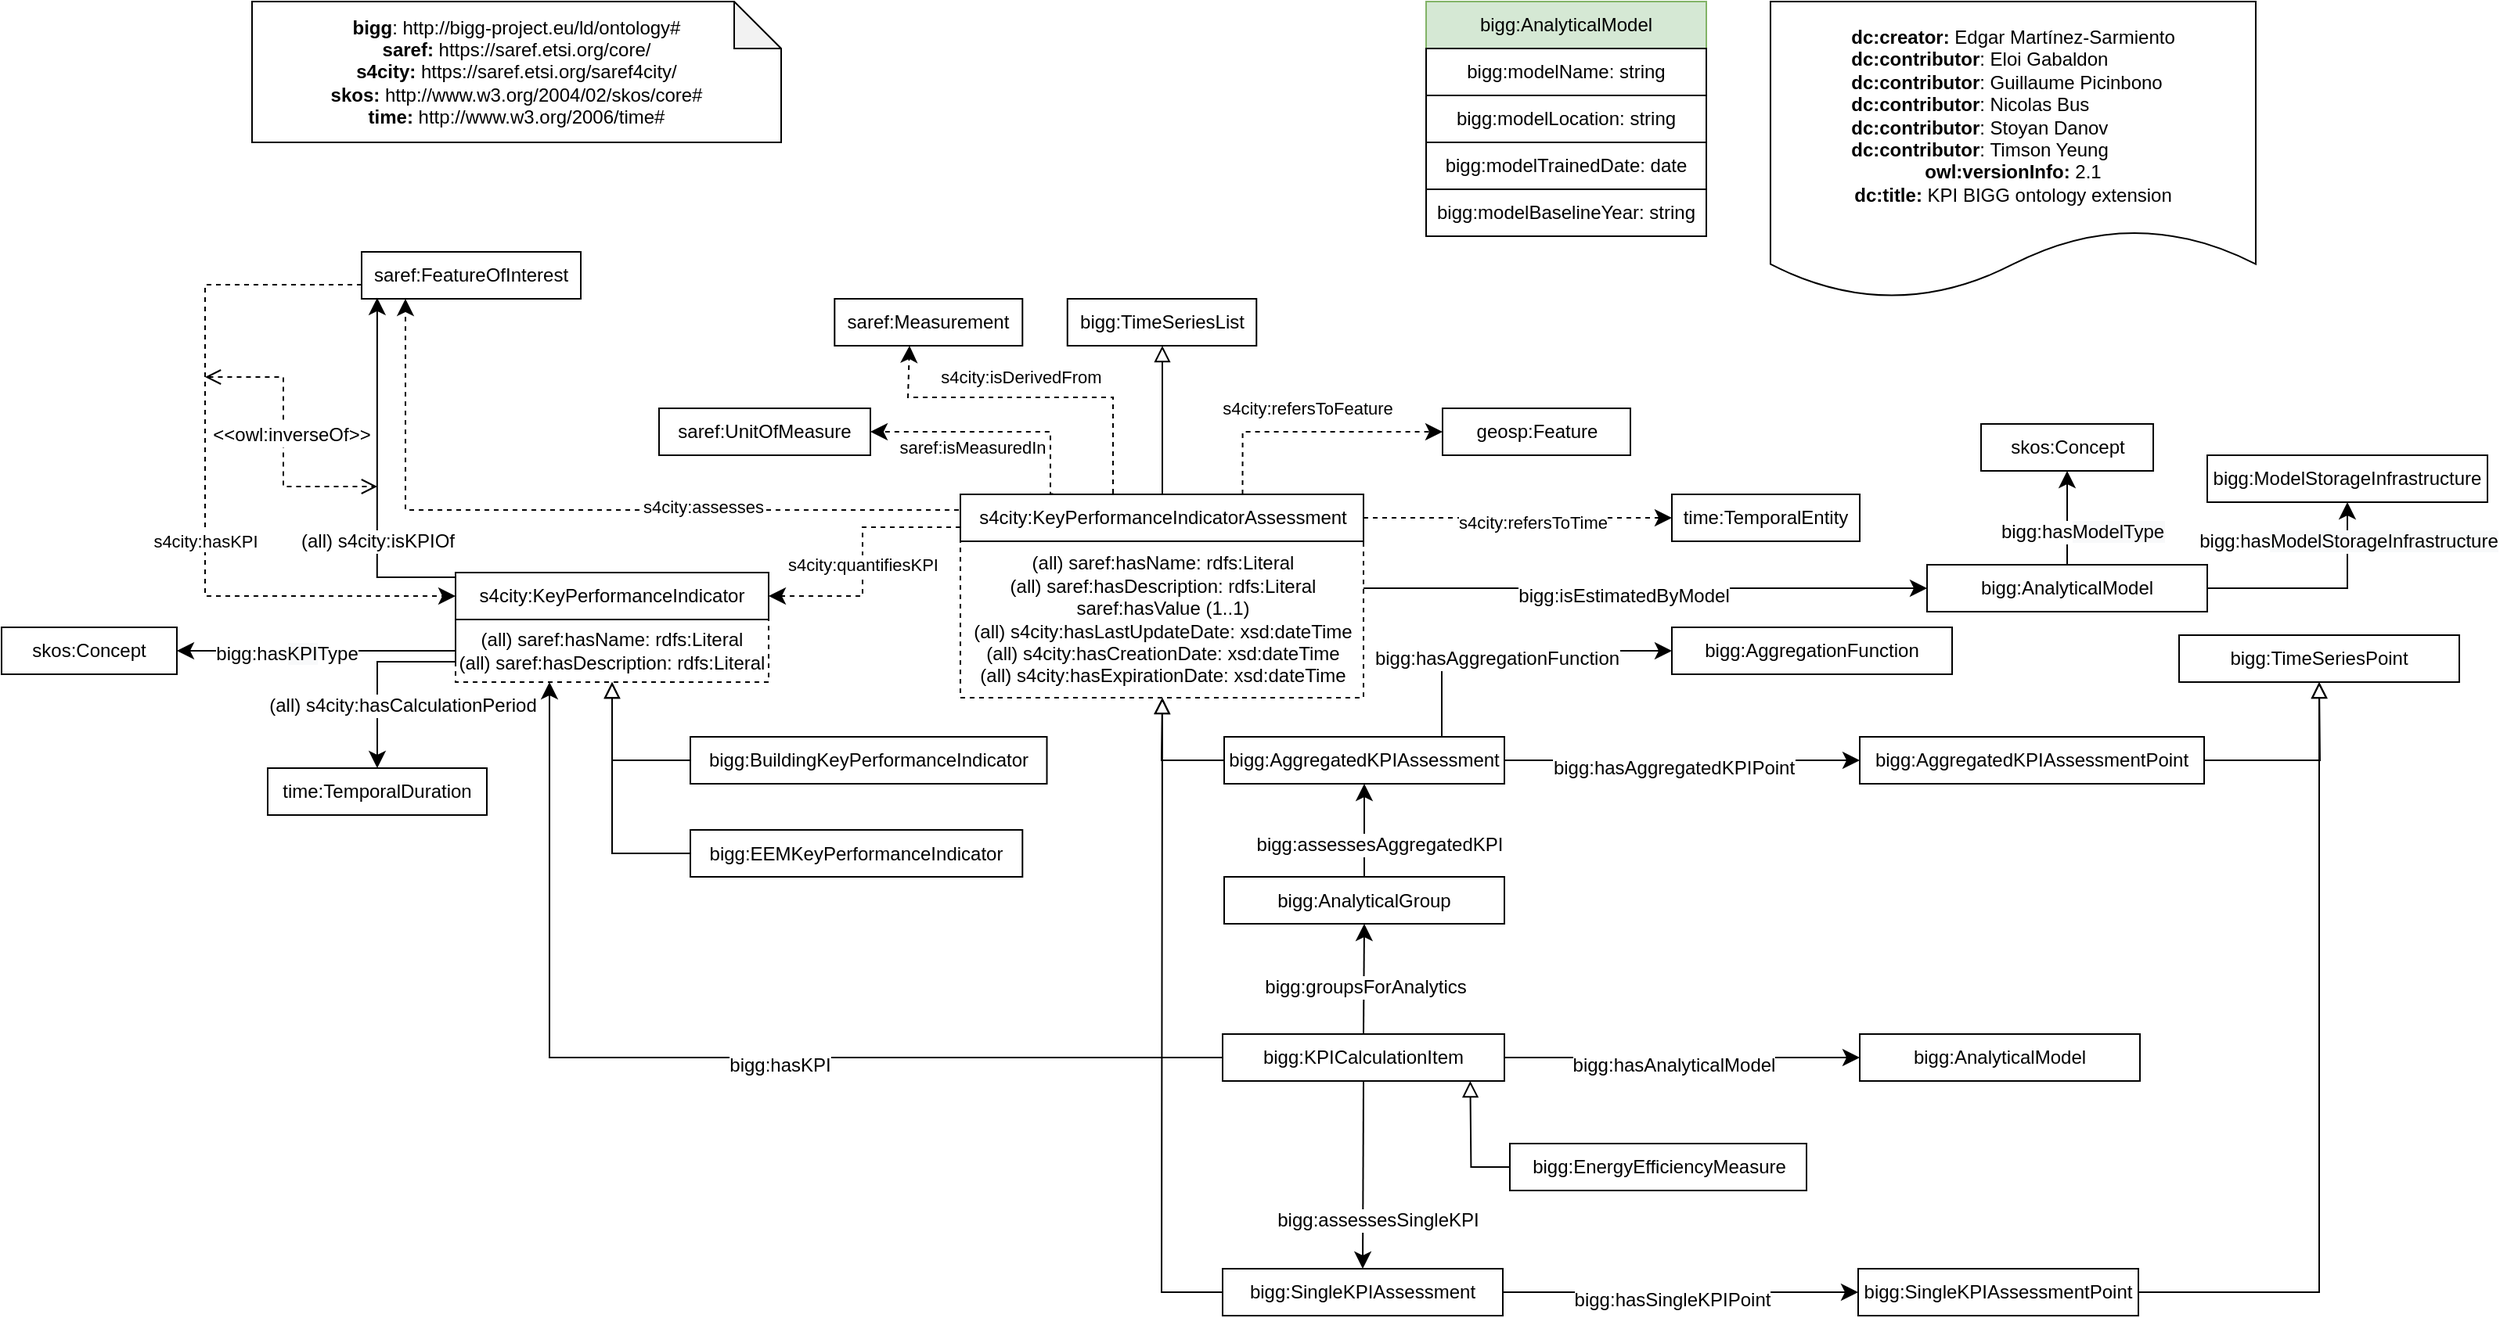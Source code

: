 <mxfile version="22.0.4" type="device">
  <diagram id="xN5c13emSfbrc5WPA_zT" name="Page-1">
    <mxGraphModel dx="1531" dy="418" grid="1" gridSize="10" guides="1" tooltips="1" connect="1" arrows="1" fold="1" page="1" pageScale="1" pageWidth="827" pageHeight="1169" math="0" shadow="0">
      <root>
        <mxCell id="0" />
        <mxCell id="1" parent="0" />
        <mxCell id="144" value="bigg:AnalyticalModel" style="rounded=0;whiteSpace=wrap;html=1;snapToPoint=1;points=[[0.1,0],[0.2,0],[0.3,0],[0.4,0],[0.5,0],[0.6,0],[0.7,0],[0.8,0],[0.9,0],[0,0.1],[0,0.3],[0,0.5],[0,0.7],[0,0.9],[0.1,1],[0.2,1],[0.3,1],[0.4,1],[0.5,1],[0.6,1],[0.7,1],[0.8,1],[0.9,1],[1,0.1],[1,0.3],[1,0.5],[1,0.7],[1,0.9]];fillColor=#d5e8d4;strokeColor=#82b366;" parent="1" vertex="1">
          <mxGeometry x="90" y="160" width="179" height="30" as="geometry" />
        </mxCell>
        <mxCell id="227" value="bigg:modelName: string" style="rounded=0;whiteSpace=wrap;html=1;snapToPoint=1;points=[[0.1,0],[0.2,0],[0.3,0],[0.4,0],[0.5,0],[0.6,0],[0.7,0],[0.8,0],[0.9,0],[0,0.1],[0,0.3],[0,0.5],[0,0.7],[0,0.9],[0.1,1],[0.2,1],[0.3,1],[0.4,1],[0.5,1],[0.6,1],[0.7,1],[0.8,1],[0.9,1],[1,0.1],[1,0.3],[1,0.5],[1,0.7],[1,0.9]];" parent="1" vertex="1">
          <mxGeometry x="90" y="190.0" width="179" height="30" as="geometry" />
        </mxCell>
        <mxCell id="229" value="bigg:modelLocation: string" style="rounded=0;whiteSpace=wrap;html=1;snapToPoint=1;points=[[0.1,0],[0.2,0],[0.3,0],[0.4,0],[0.5,0],[0.6,0],[0.7,0],[0.8,0],[0.9,0],[0,0.1],[0,0.3],[0,0.5],[0,0.7],[0,0.9],[0.1,1],[0.2,1],[0.3,1],[0.4,1],[0.5,1],[0.6,1],[0.7,1],[0.8,1],[0.9,1],[1,0.1],[1,0.3],[1,0.5],[1,0.7],[1,0.9]];" parent="1" vertex="1">
          <mxGeometry x="90" y="220.0" width="179" height="30" as="geometry" />
        </mxCell>
        <mxCell id="aMNXibjqDT7EPzsapejx-229" value="bigg:modelTrainedDate: date" style="rounded=0;whiteSpace=wrap;html=1;snapToPoint=1;points=[[0.1,0],[0.2,0],[0.3,0],[0.4,0],[0.5,0],[0.6,0],[0.7,0],[0.8,0],[0.9,0],[0,0.1],[0,0.3],[0,0.5],[0,0.7],[0,0.9],[0.1,1],[0.2,1],[0.3,1],[0.4,1],[0.5,1],[0.6,1],[0.7,1],[0.8,1],[0.9,1],[1,0.1],[1,0.3],[1,0.5],[1,0.7],[1,0.9]];" parent="1" vertex="1">
          <mxGeometry x="90" y="250.0" width="179" height="30" as="geometry" />
        </mxCell>
        <mxCell id="aMNXibjqDT7EPzsapejx-230" value="bigg:modelBaselineYear: string" style="rounded=0;whiteSpace=wrap;html=1;snapToPoint=1;points=[[0.1,0],[0.2,0],[0.3,0],[0.4,0],[0.5,0],[0.6,0],[0.7,0],[0.8,0],[0.9,0],[0,0.1],[0,0.3],[0,0.5],[0,0.7],[0,0.9],[0.1,1],[0.2,1],[0.3,1],[0.4,1],[0.5,1],[0.6,1],[0.7,1],[0.8,1],[0.9,1],[1,0.1],[1,0.3],[1,0.5],[1,0.7],[1,0.9]];" parent="1" vertex="1">
          <mxGeometry x="90" y="280.0" width="179" height="30" as="geometry" />
        </mxCell>
        <mxCell id="cyqLHnk5NtlNjv0K2VUl-229" value="geosp:Feature" style="rounded=0;whiteSpace=wrap;html=1;snapToPoint=1;points=[[0.1,0],[0.2,0],[0.3,0],[0.4,0],[0.5,0],[0.6,0],[0.7,0],[0.8,0],[0.9,0],[0,0.1],[0,0.3],[0,0.5],[0,0.7],[0,0.9],[0.1,1],[0.2,1],[0.3,1],[0.4,1],[0.5,1],[0.6,1],[0.7,1],[0.8,1],[0.9,1],[1,0.1],[1,0.3],[1,0.5],[1,0.7],[1,0.9]];" vertex="1" parent="1">
          <mxGeometry x="100.5" y="420.0" width="120" height="30" as="geometry" />
        </mxCell>
        <mxCell id="cyqLHnk5NtlNjv0K2VUl-230" value="saref:Measurement" style="rounded=0;whiteSpace=wrap;html=1;snapToPoint=1;points=[[0.1,0],[0.2,0],[0.3,0],[0.4,0],[0.5,0],[0.6,0],[0.7,0],[0.8,0],[0.9,0],[0,0.1],[0,0.3],[0,0.5],[0,0.7],[0,0.9],[0.1,1],[0.2,1],[0.3,1],[0.4,1],[0.5,1],[0.6,1],[0.7,1],[0.8,1],[0.9,1],[1,0.1],[1,0.3],[1,0.5],[1,0.7],[1,0.9]];" vertex="1" parent="1">
          <mxGeometry x="-287.85" y="350" width="120" height="30" as="geometry" />
        </mxCell>
        <mxCell id="cyqLHnk5NtlNjv0K2VUl-231" value="saref:UnitOfMeasure" style="rounded=0;whiteSpace=wrap;html=1;snapToPoint=1;points=[[0.1,0],[0.2,0],[0.3,0],[0.4,0],[0.5,0],[0.6,0],[0.7,0],[0.8,0],[0.9,0],[0,0.1],[0,0.3],[0,0.5],[0,0.7],[0,0.9],[0.1,1],[0.2,1],[0.3,1],[0.4,1],[0.5,1],[0.6,1],[0.7,1],[0.8,1],[0.9,1],[1,0.1],[1,0.3],[1,0.5],[1,0.7],[1,0.9]];" vertex="1" parent="1">
          <mxGeometry x="-400" y="420" width="135" height="30" as="geometry" />
        </mxCell>
        <mxCell id="cyqLHnk5NtlNjv0K2VUl-232" value="time:TemporalEntity" style="rounded=0;whiteSpace=wrap;html=1;snapToPoint=1;points=[[0.1,0],[0.2,0],[0.3,0],[0.4,0],[0.5,0],[0.6,0],[0.7,0],[0.8,0],[0.9,0],[0,0.1],[0,0.3],[0,0.5],[0,0.7],[0,0.9],[0.1,1],[0.2,1],[0.3,1],[0.4,1],[0.5,1],[0.6,1],[0.7,1],[0.8,1],[0.9,1],[1,0.1],[1,0.3],[1,0.5],[1,0.7],[1,0.9]];" vertex="1" parent="1">
          <mxGeometry x="247" y="475" width="120" height="30" as="geometry" />
        </mxCell>
        <mxCell id="cyqLHnk5NtlNjv0K2VUl-233" value="saref:FeatureOfInterest" style="rounded=0;whiteSpace=wrap;html=1;snapToPoint=1;points=[[0.1,0],[0.2,0],[0.3,0],[0.4,0],[0.5,0],[0.6,0],[0.7,0],[0.8,0],[0.9,0],[0,0.1],[0,0.3],[0,0.5],[0,0.7],[0,0.9],[0.1,1],[0.2,1],[0.3,1],[0.4,1],[0.5,1],[0.6,1],[0.7,1],[0.8,1],[0.9,1],[1,0.1],[1,0.3],[1,0.5],[1,0.7],[1,0.9]];" vertex="1" parent="1">
          <mxGeometry x="-590" y="320" width="140" height="30" as="geometry" />
        </mxCell>
        <mxCell id="cyqLHnk5NtlNjv0K2VUl-234" value="" style="endArrow=classic;html=1;endSize=8;dashed=1;arcSize=0;rounded=0;edgeStyle=orthogonalEdgeStyle;exitX=0.7;exitY=0;exitDx=0;exitDy=0;" edge="1" parent="1" source="cyqLHnk5NtlNjv0K2VUl-237" target="cyqLHnk5NtlNjv0K2VUl-229">
          <mxGeometry width="50" height="50" relative="1" as="geometry">
            <mxPoint x="236.0" y="550" as="sourcePoint" />
            <mxPoint x="340" y="45" as="targetPoint" />
            <Array as="points">
              <mxPoint x="-27" y="435" />
            </Array>
          </mxGeometry>
        </mxCell>
        <mxCell id="cyqLHnk5NtlNjv0K2VUl-235" value="&lt;div&gt;s4city:refersToFeature&lt;/div&gt;" style="edgeLabel;html=1;align=center;verticalAlign=middle;resizable=0;points=[];" connectable="0" vertex="1" parent="cyqLHnk5NtlNjv0K2VUl-234">
          <mxGeometry x="-0.191" y="-1" relative="1" as="geometry">
            <mxPoint x="13" y="-16" as="offset" />
          </mxGeometry>
        </mxCell>
        <mxCell id="cyqLHnk5NtlNjv0K2VUl-236" value="(all) saref:hasName: rdfs:Literal&lt;br&gt;(all) saref:hasDescription: rdfs:Literal&lt;br&gt;saref:hasValue (1..1)&lt;br&gt;(all) s4city:hasLastUpdateDate: xsd:dateTime&lt;br&gt;(all) s4city:hasCreationDate: xsd:dateTime&lt;br&gt;(all) s4city:hasExpirationDate: xsd:dateTime" style="rounded=0;whiteSpace=wrap;html=1;snapToPoint=1;points=[[0.1,0],[0.2,0],[0.3,0],[0.4,0],[0.5,0],[0.6,0],[0.7,0],[0.8,0],[0.9,0],[0,0.1],[0,0.3],[0,0.5],[0,0.7],[0,0.9],[0.1,1],[0.2,1],[0.3,1],[0.4,1],[0.5,1],[0.6,1],[0.7,1],[0.8,1],[0.9,1],[1,0.1],[1,0.3],[1,0.5],[1,0.7],[1,0.9]];dashed=1;" vertex="1" parent="1">
          <mxGeometry x="-207.5" y="505" width="257.5" height="100" as="geometry" />
        </mxCell>
        <mxCell id="cyqLHnk5NtlNjv0K2VUl-237" value="s4city:KeyPerformanceIndicatorAssessment" style="rounded=0;whiteSpace=wrap;html=1;snapToPoint=1;points=[[0.1,0],[0.2,0],[0.3,0],[0.4,0],[0.5,0],[0.6,0],[0.7,0],[0.8,0],[0.9,0],[0,0.1],[0,0.3],[0,0.5],[0,0.7],[0,0.9],[0.1,1],[0.2,1],[0.3,1],[0.4,1],[0.5,1],[0.6,1],[0.7,1],[0.8,1],[0.9,1],[1,0.1],[1,0.3],[1,0.5],[1,0.7],[1,0.9]];" vertex="1" parent="1">
          <mxGeometry x="-207.5" y="475" width="257.5" height="30" as="geometry" />
        </mxCell>
        <mxCell id="cyqLHnk5NtlNjv0K2VUl-238" value="" style="endArrow=classic;html=1;endSize=8;dashed=1;arcSize=0;rounded=0;edgeStyle=orthogonalEdgeStyle;exitX=0.4;exitY=0;exitDx=0;exitDy=0;" edge="1" parent="1" source="cyqLHnk5NtlNjv0K2VUl-237" target="cyqLHnk5NtlNjv0K2VUl-230">
          <mxGeometry width="50" height="50" relative="1" as="geometry">
            <mxPoint x="-530" y="474.95" as="sourcePoint" />
            <mxPoint x="-236" y="31.95" as="targetPoint" />
            <Array as="points">
              <mxPoint x="-110" y="475" />
              <mxPoint x="-110" y="413" />
              <mxPoint x="-241" y="413" />
            </Array>
          </mxGeometry>
        </mxCell>
        <mxCell id="cyqLHnk5NtlNjv0K2VUl-239" value="&lt;div&gt;s4city:isDerivedFrom&lt;/div&gt;" style="edgeLabel;html=1;align=center;verticalAlign=middle;resizable=0;points=[];" connectable="0" vertex="1" parent="cyqLHnk5NtlNjv0K2VUl-238">
          <mxGeometry x="-0.191" y="-1" relative="1" as="geometry">
            <mxPoint x="-33" y="-12" as="offset" />
          </mxGeometry>
        </mxCell>
        <mxCell id="cyqLHnk5NtlNjv0K2VUl-240" value="" style="endArrow=classic;html=1;endSize=8;dashed=1;arcSize=0;rounded=0;edgeStyle=orthogonalEdgeStyle;exitX=0.23;exitY=-0.009;exitDx=0;exitDy=0;exitPerimeter=0;" edge="1" parent="1" source="cyqLHnk5NtlNjv0K2VUl-237" target="cyqLHnk5NtlNjv0K2VUl-231">
          <mxGeometry width="50" height="50" relative="1" as="geometry">
            <mxPoint x="-140" y="474" as="sourcePoint" />
            <mxPoint x="-140" y="404" as="targetPoint" />
            <Array as="points">
              <mxPoint x="-150" y="475" />
            </Array>
          </mxGeometry>
        </mxCell>
        <mxCell id="cyqLHnk5NtlNjv0K2VUl-241" value="&lt;div&gt;saref:isMeasuredIn&lt;/div&gt;" style="edgeLabel;html=1;align=center;verticalAlign=middle;resizable=0;points=[];" connectable="0" vertex="1" parent="cyqLHnk5NtlNjv0K2VUl-240">
          <mxGeometry x="-0.191" y="-1" relative="1" as="geometry">
            <mxPoint x="-28" y="11" as="offset" />
          </mxGeometry>
        </mxCell>
        <mxCell id="cyqLHnk5NtlNjv0K2VUl-242" value="" style="endArrow=classic;html=1;endSize=8;dashed=1;arcSize=0;rounded=0;edgeStyle=orthogonalEdgeStyle;entryX=0.2;entryY=1;entryDx=0;entryDy=0;exitX=0;exitY=0.5;exitDx=0;exitDy=0;" edge="1" parent="1" source="cyqLHnk5NtlNjv0K2VUl-237" target="cyqLHnk5NtlNjv0K2VUl-233">
          <mxGeometry width="50" height="50" relative="1" as="geometry">
            <mxPoint x="-570" y="468" as="sourcePoint" />
            <mxPoint x="-570" y="398" as="targetPoint" />
            <Array as="points">
              <mxPoint x="-207" y="485" />
              <mxPoint x="-562" y="485" />
            </Array>
          </mxGeometry>
        </mxCell>
        <mxCell id="cyqLHnk5NtlNjv0K2VUl-243" value="&lt;div&gt;s4city:assesses&lt;/div&gt;" style="edgeLabel;html=1;align=center;verticalAlign=middle;resizable=0;points=[];" connectable="0" vertex="1" parent="cyqLHnk5NtlNjv0K2VUl-242">
          <mxGeometry x="-0.191" y="-1" relative="1" as="geometry">
            <mxPoint x="30" y="-1" as="offset" />
          </mxGeometry>
        </mxCell>
        <mxCell id="cyqLHnk5NtlNjv0K2VUl-244" value="(all) saref:hasName: rdfs:Literal&lt;br style=&quot;border-color: var(--border-color);&quot;&gt;(all) saref:hasDescription: rdfs:Literal&lt;br style=&quot;border-color: var(--border-color);&quot;&gt;" style="rounded=0;whiteSpace=wrap;html=1;snapToPoint=1;points=[[0.1,0],[0.2,0],[0.3,0],[0.4,0],[0.5,0],[0.6,0],[0.7,0],[0.8,0],[0.9,0],[0,0.1],[0,0.3],[0,0.5],[0,0.7],[0,0.9],[0.1,1],[0.2,1],[0.3,1],[0.4,1],[0.5,1],[0.6,1],[0.7,1],[0.8,1],[0.9,1],[1,0.1],[1,0.3],[1,0.5],[1,0.7],[1,0.9]];dashed=1;" vertex="1" parent="1">
          <mxGeometry x="-530" y="555" width="200" height="40" as="geometry" />
        </mxCell>
        <mxCell id="cyqLHnk5NtlNjv0K2VUl-245" value="s4city:KeyPerformanceIndicator" style="rounded=0;whiteSpace=wrap;html=1;snapToPoint=1;points=[[0.1,0],[0.2,0],[0.3,0],[0.4,0],[0.5,0],[0.6,0],[0.7,0],[0.8,0],[0.9,0],[0,0.1],[0,0.3],[0,0.5],[0,0.7],[0,0.9],[0.1,1],[0.2,1],[0.3,1],[0.4,1],[0.5,1],[0.6,1],[0.7,1],[0.8,1],[0.9,1],[1,0.1],[1,0.3],[1,0.5],[1,0.7],[1,0.9]];" vertex="1" parent="1">
          <mxGeometry x="-530" y="525" width="200" height="30" as="geometry" />
        </mxCell>
        <mxCell id="cyqLHnk5NtlNjv0K2VUl-246" value="" style="endArrow=classic;html=1;endSize=8;arcSize=0;rounded=0;entryX=0.071;entryY=0.98;entryDx=0;entryDy=0;edgeStyle=orthogonalEdgeStyle;exitX=0;exitY=0.1;exitDx=0;exitDy=0;entryPerimeter=0;" edge="1" parent="1" source="cyqLHnk5NtlNjv0K2VUl-245" target="cyqLHnk5NtlNjv0K2VUl-233">
          <mxGeometry width="50" height="50" relative="1" as="geometry">
            <mxPoint x="-530" y="505" as="sourcePoint" />
            <mxPoint x="-590" y="405" as="targetPoint" />
            <Array as="points">
              <mxPoint x="-580" y="528" />
            </Array>
          </mxGeometry>
        </mxCell>
        <mxCell id="cyqLHnk5NtlNjv0K2VUl-247" value="(all) s4city:isKPIOf" style="text;html=1;align=center;verticalAlign=middle;resizable=0;points=[];labelBackgroundColor=#ffffff;" connectable="0" vertex="1" parent="cyqLHnk5NtlNjv0K2VUl-246">
          <mxGeometry x="-0.127" relative="1" as="geometry">
            <mxPoint y="27" as="offset" />
          </mxGeometry>
        </mxCell>
        <mxCell id="cyqLHnk5NtlNjv0K2VUl-248" value="" style="endArrow=classic;html=1;endSize=8;arcSize=0;rounded=0;edgeStyle=orthogonalEdgeStyle;exitX=0;exitY=0.9;exitDx=0;exitDy=0;" edge="1" parent="1" source="cyqLHnk5NtlNjv0K2VUl-245" target="cyqLHnk5NtlNjv0K2VUl-250">
          <mxGeometry width="50" height="50" relative="1" as="geometry">
            <mxPoint x="-530" y="582.0" as="sourcePoint" />
            <mxPoint x="-580" y="680.0" as="targetPoint" />
            <Array as="points">
              <mxPoint x="-530" y="582" />
              <mxPoint x="-580" y="582" />
            </Array>
          </mxGeometry>
        </mxCell>
        <mxCell id="cyqLHnk5NtlNjv0K2VUl-249" value="(all) s4city:hasCalculationPeriod" style="text;html=1;align=center;verticalAlign=middle;resizable=0;points=[];labelBackgroundColor=#ffffff;" connectable="0" vertex="1" parent="cyqLHnk5NtlNjv0K2VUl-248">
          <mxGeometry x="-0.127" relative="1" as="geometry">
            <mxPoint y="28" as="offset" />
          </mxGeometry>
        </mxCell>
        <mxCell id="cyqLHnk5NtlNjv0K2VUl-250" value="time:TemporalDuration" style="rounded=0;whiteSpace=wrap;html=1;snapToPoint=1;points=[[0.1,0],[0.2,0],[0.3,0],[0.4,0],[0.5,0],[0.6,0],[0.7,0],[0.8,0],[0.9,0],[0,0.1],[0,0.3],[0,0.5],[0,0.7],[0,0.9],[0.1,1],[0.2,1],[0.3,1],[0.4,1],[0.5,1],[0.6,1],[0.7,1],[0.8,1],[0.9,1],[1,0.1],[1,0.3],[1,0.5],[1,0.7],[1,0.9]];" vertex="1" parent="1">
          <mxGeometry x="-650" y="650" width="140" height="30" as="geometry" />
        </mxCell>
        <mxCell id="cyqLHnk5NtlNjv0K2VUl-251" value="" style="endArrow=classic;html=1;endSize=8;dashed=1;arcSize=0;rounded=0;entryX=0;entryY=0.5;entryDx=0;entryDy=0;exitX=0;exitY=0.7;exitDx=0;exitDy=0;edgeStyle=orthogonalEdgeStyle;" edge="1" parent="1" source="cyqLHnk5NtlNjv0K2VUl-233" target="cyqLHnk5NtlNjv0K2VUl-245">
          <mxGeometry width="50" height="50" relative="1" as="geometry">
            <mxPoint x="-770" y="315" as="sourcePoint" />
            <mxPoint x="-620" y="285" as="targetPoint" />
            <Array as="points">
              <mxPoint x="-690" y="341" />
              <mxPoint x="-690" y="540" />
            </Array>
          </mxGeometry>
        </mxCell>
        <mxCell id="cyqLHnk5NtlNjv0K2VUl-252" value="&lt;div&gt;s4city:hasKPI&lt;/div&gt;" style="edgeLabel;html=1;align=center;verticalAlign=middle;resizable=0;points=[];" connectable="0" vertex="1" parent="cyqLHnk5NtlNjv0K2VUl-251">
          <mxGeometry x="-0.191" y="-1" relative="1" as="geometry">
            <mxPoint x="1" y="78" as="offset" />
          </mxGeometry>
        </mxCell>
        <mxCell id="cyqLHnk5NtlNjv0K2VUl-253" value="" style="endArrow=open;html=1;fontColor=#000099;endFill=0;dashed=1;endSize=8;startArrow=open;startFill=0;startSize=8;arcSize=0;rounded=0;edgeStyle=orthogonalEdgeStyle;" edge="1" parent="1">
          <mxGeometry width="50" height="50" relative="1" as="geometry">
            <mxPoint x="-690" y="400" as="sourcePoint" />
            <mxPoint x="-580" y="470" as="targetPoint" />
            <Array as="points">
              <mxPoint x="-640" y="470" />
            </Array>
          </mxGeometry>
        </mxCell>
        <mxCell id="cyqLHnk5NtlNjv0K2VUl-254" value="&amp;lt;&amp;lt;owl:inverseOf&amp;gt;&amp;gt;" style="text;html=1;align=center;verticalAlign=middle;resizable=0;points=[];fontColor=#000000;labelBackgroundColor=#ffffff;" connectable="0" vertex="1" parent="cyqLHnk5NtlNjv0K2VUl-253">
          <mxGeometry x="-0.328" relative="1" as="geometry">
            <mxPoint x="5" y="26" as="offset" />
          </mxGeometry>
        </mxCell>
        <mxCell id="cyqLHnk5NtlNjv0K2VUl-255" value="" style="endArrow=classic;html=1;endSize=8;dashed=1;arcSize=0;rounded=0;edgeStyle=orthogonalEdgeStyle;entryX=1;entryY=0.5;entryDx=0;entryDy=0;exitX=0;exitY=0.7;exitDx=0;exitDy=0;" edge="1" parent="1" source="cyqLHnk5NtlNjv0K2VUl-237" target="cyqLHnk5NtlNjv0K2VUl-245">
          <mxGeometry width="50" height="50" relative="1" as="geometry">
            <mxPoint x="-270" y="635" as="sourcePoint" />
            <mxPoint x="-270" y="565" as="targetPoint" />
            <Array as="points">
              <mxPoint x="-270" y="496" />
              <mxPoint x="-270" y="540" />
            </Array>
          </mxGeometry>
        </mxCell>
        <mxCell id="cyqLHnk5NtlNjv0K2VUl-256" value="&lt;div&gt;s4city:quantifiesKPI&lt;/div&gt;" style="edgeLabel;html=1;align=center;verticalAlign=middle;resizable=0;points=[];" connectable="0" vertex="1" parent="cyqLHnk5NtlNjv0K2VUl-255">
          <mxGeometry x="-0.191" y="-1" relative="1" as="geometry">
            <mxPoint x="1" y="19" as="offset" />
          </mxGeometry>
        </mxCell>
        <mxCell id="cyqLHnk5NtlNjv0K2VUl-257" value="" style="endArrow=classic;html=1;endSize=8;dashed=1;arcSize=0;rounded=0;edgeStyle=orthogonalEdgeStyle;" edge="1" parent="1" source="cyqLHnk5NtlNjv0K2VUl-237" target="cyqLHnk5NtlNjv0K2VUl-232">
          <mxGeometry width="50" height="50" relative="1" as="geometry">
            <mxPoint x="60" y="500" as="sourcePoint" />
            <mxPoint x="350" y="55" as="targetPoint" />
          </mxGeometry>
        </mxCell>
        <mxCell id="cyqLHnk5NtlNjv0K2VUl-258" value="&lt;div&gt;s4city:refersToTime&lt;/div&gt;" style="edgeLabel;html=1;align=center;verticalAlign=middle;resizable=0;points=[];" connectable="0" vertex="1" parent="cyqLHnk5NtlNjv0K2VUl-257">
          <mxGeometry x="-0.191" y="-1" relative="1" as="geometry">
            <mxPoint x="28" y="2" as="offset" />
          </mxGeometry>
        </mxCell>
        <mxCell id="cyqLHnk5NtlNjv0K2VUl-260" value="skos:Concept" style="rounded=0;whiteSpace=wrap;html=1;snapToPoint=1;points=[[0.1,0],[0.2,0],[0.3,0],[0.4,0],[0.5,0],[0.6,0],[0.7,0],[0.8,0],[0.9,0],[0,0.1],[0,0.3],[0,0.5],[0,0.7],[0,0.9],[0.1,1],[0.2,1],[0.3,1],[0.4,1],[0.5,1],[0.6,1],[0.7,1],[0.8,1],[0.9,1],[1,0.1],[1,0.3],[1,0.5],[1,0.7],[1,0.9]];" vertex="1" parent="1">
          <mxGeometry x="-820" y="560" width="112" height="30" as="geometry" />
        </mxCell>
        <mxCell id="cyqLHnk5NtlNjv0K2VUl-261" value="" style="endArrow=classic;html=1;endSize=8;arcSize=0;rounded=0;" edge="1" parent="1" source="cyqLHnk5NtlNjv0K2VUl-244" target="cyqLHnk5NtlNjv0K2VUl-260">
          <mxGeometry width="50" height="50" relative="1" as="geometry">
            <mxPoint x="-993" y="590" as="sourcePoint" />
            <mxPoint x="-542" y="652" as="targetPoint" />
          </mxGeometry>
        </mxCell>
        <mxCell id="cyqLHnk5NtlNjv0K2VUl-262" value="&lt;div&gt;bigg:has&lt;span style=&quot;background-color: rgb(248, 249, 250);&quot;&gt;KPI&lt;/span&gt;Type&lt;/div&gt;" style="text;html=1;align=center;verticalAlign=middle;resizable=0;points=[];labelBackgroundColor=#ffffff;" vertex="1" connectable="0" parent="cyqLHnk5NtlNjv0K2VUl-261">
          <mxGeometry x="-0.127" relative="1" as="geometry">
            <mxPoint x="-31" y="2" as="offset" />
          </mxGeometry>
        </mxCell>
        <mxCell id="cyqLHnk5NtlNjv0K2VUl-271" value="bigg:BuildingKeyPerformanceIndicator" style="rounded=0;whiteSpace=wrap;html=1;snapToPoint=1;points=[[0.1,0],[0.2,0],[0.3,0],[0.4,0],[0.5,0],[0.6,0],[0.7,0],[0.8,0],[0.9,0],[0,0.1],[0,0.3],[0,0.5],[0,0.7],[0,0.9],[0.1,1],[0.2,1],[0.3,1],[0.4,1],[0.5,1],[0.6,1],[0.7,1],[0.8,1],[0.9,1],[1,0.1],[1,0.3],[1,0.5],[1,0.7],[1,0.9]];" vertex="1" parent="1">
          <mxGeometry x="-380" y="630" width="227.75" height="30" as="geometry" />
        </mxCell>
        <mxCell id="cyqLHnk5NtlNjv0K2VUl-272" value="bigg:EEMKeyPerformanceIndicator" style="rounded=0;whiteSpace=wrap;html=1;snapToPoint=1;points=[[0.1,0],[0.2,0],[0.3,0],[0.4,0],[0.5,0],[0.6,0],[0.7,0],[0.8,0],[0.9,0],[0,0.1],[0,0.3],[0,0.5],[0,0.7],[0,0.9],[0.1,1],[0.2,1],[0.3,1],[0.4,1],[0.5,1],[0.6,1],[0.7,1],[0.8,1],[0.9,1],[1,0.1],[1,0.3],[1,0.5],[1,0.7],[1,0.9]];" vertex="1" parent="1">
          <mxGeometry x="-380" y="689.5" width="212.15" height="30" as="geometry" />
        </mxCell>
        <mxCell id="cyqLHnk5NtlNjv0K2VUl-273" value="" style="endArrow=block;html=1;fontColor=#000099;endFill=0;endSize=8;arcSize=0;rounded=0;edgeStyle=orthogonalEdgeStyle;" edge="1" parent="1" source="cyqLHnk5NtlNjv0K2VUl-271" target="cyqLHnk5NtlNjv0K2VUl-244">
          <mxGeometry width="50" height="50" relative="1" as="geometry">
            <mxPoint x="-373.66" y="976.75" as="sourcePoint" />
            <mxPoint x="-306.332" y="845.75" as="targetPoint" />
            <Array as="points">
              <mxPoint x="-430" y="645" />
            </Array>
          </mxGeometry>
        </mxCell>
        <mxCell id="cyqLHnk5NtlNjv0K2VUl-274" value="" style="endArrow=block;html=1;fontColor=#000099;endFill=0;endSize=8;arcSize=0;rounded=0;edgeStyle=orthogonalEdgeStyle;" edge="1" parent="1" source="cyqLHnk5NtlNjv0K2VUl-272" target="cyqLHnk5NtlNjv0K2VUl-244">
          <mxGeometry width="50" height="50" relative="1" as="geometry">
            <mxPoint x="-442.736" y="771.5" as="sourcePoint" />
            <mxPoint x="-317.75" y="845" as="targetPoint" />
            <Array as="points">
              <mxPoint x="-430" y="704" />
            </Array>
          </mxGeometry>
        </mxCell>
        <mxCell id="cyqLHnk5NtlNjv0K2VUl-304" value="bigg:EnergyEfficiencyMeasure" style="rounded=0;whiteSpace=wrap;html=1;snapToPoint=1;points=[[0.1,0],[0.2,0],[0.3,0],[0.4,0],[0.5,0],[0.6,0],[0.7,0],[0.8,0],[0.9,0],[0,0.1],[0,0.3],[0,0.5],[0,0.7],[0,0.9],[0.1,1],[0.2,1],[0.3,1],[0.4,1],[0.5,1],[0.6,1],[0.7,1],[0.8,1],[0.9,1],[1,0.1],[1,0.3],[1,0.5],[1,0.7],[1,0.9]];" vertex="1" parent="1">
          <mxGeometry x="143.5" y="890" width="189.5" height="30" as="geometry" />
        </mxCell>
        <mxCell id="cyqLHnk5NtlNjv0K2VUl-305" value="" style="endArrow=block;html=1;fontColor=#000099;endFill=0;entryX=0.8;entryY=1;entryDx=0;entryDy=0;endSize=8;arcSize=0;rounded=0;edgeStyle=orthogonalEdgeStyle;" edge="1" parent="1" source="cyqLHnk5NtlNjv0K2VUl-304">
          <mxGeometry width="50" height="50" relative="1" as="geometry">
            <mxPoint x="405.6" y="730" as="sourcePoint" />
            <mxPoint x="118.2" y="850" as="targetPoint" />
          </mxGeometry>
        </mxCell>
        <mxCell id="cyqLHnk5NtlNjv0K2VUl-313" value="bigg:AggregationFunction" style="rounded=0;whiteSpace=wrap;html=1;snapToPoint=1;points=[[0.1,0],[0.2,0],[0.3,0],[0.4,0],[0.5,0],[0.6,0],[0.7,0],[0.8,0],[0.9,0],[0,0.1],[0,0.3],[0,0.5],[0,0.7],[0,0.9],[0.1,1],[0.2,1],[0.3,1],[0.4,1],[0.5,1],[0.6,1],[0.7,1],[0.8,1],[0.9,1],[1,0.1],[1,0.3],[1,0.5],[1,0.7],[1,0.9]];" vertex="1" parent="1">
          <mxGeometry x="247" y="560" width="179" height="30" as="geometry" />
        </mxCell>
        <mxCell id="cyqLHnk5NtlNjv0K2VUl-314" value="" style="endArrow=classic;html=1;endSize=8;arcSize=0;rounded=0;edgeStyle=elbowEdgeStyle;exitX=0.7;exitY=0;exitDx=0;exitDy=0;" edge="1" parent="1" source="cyqLHnk5NtlNjv0K2VUl-318" target="cyqLHnk5NtlNjv0K2VUl-313">
          <mxGeometry width="50" height="50" relative="1" as="geometry">
            <mxPoint x="1210" y="457.5" as="sourcePoint" />
            <mxPoint x="979" y="457.5" as="targetPoint" />
            <Array as="points">
              <mxPoint x="100" y="600" />
            </Array>
          </mxGeometry>
        </mxCell>
        <mxCell id="cyqLHnk5NtlNjv0K2VUl-315" value="&lt;div&gt;bigg:hasAggregationFunction&lt;/div&gt;" style="text;html=1;align=center;verticalAlign=middle;resizable=0;points=[];labelBackgroundColor=#ffffff;" connectable="0" vertex="1" parent="cyqLHnk5NtlNjv0K2VUl-314">
          <mxGeometry x="-0.127" relative="1" as="geometry">
            <mxPoint x="9" y="5" as="offset" />
          </mxGeometry>
        </mxCell>
        <mxCell id="cyqLHnk5NtlNjv0K2VUl-316" value="" style="endArrow=block;html=1;fontColor=#000099;endFill=0;endSize=8;arcSize=0;rounded=0;edgeStyle=orthogonalEdgeStyle;" edge="1" parent="1" source="cyqLHnk5NtlNjv0K2VUl-318" target="cyqLHnk5NtlNjv0K2VUl-236">
          <mxGeometry width="50" height="50" relative="1" as="geometry">
            <mxPoint x="290" y="670" as="sourcePoint" />
            <mxPoint x="383" y="620.5" as="targetPoint" />
            <Array as="points">
              <mxPoint x="-79" y="645" />
            </Array>
          </mxGeometry>
        </mxCell>
        <mxCell id="cyqLHnk5NtlNjv0K2VUl-317" value="" style="endArrow=block;html=1;fontColor=#000099;endFill=0;endSize=8;arcSize=0;rounded=0;edgeStyle=orthogonalEdgeStyle;" edge="1" parent="1" source="cyqLHnk5NtlNjv0K2VUl-319" target="cyqLHnk5NtlNjv0K2VUl-236">
          <mxGeometry width="50" height="50" relative="1" as="geometry">
            <mxPoint x="540" y="670" as="sourcePoint" />
            <mxPoint x="418" y="620.5" as="targetPoint" />
            <Array as="points">
              <mxPoint x="-79" y="985" />
            </Array>
          </mxGeometry>
        </mxCell>
        <mxCell id="cyqLHnk5NtlNjv0K2VUl-318" value="bigg:AggregatedKPIAssessment" style="rounded=0;whiteSpace=wrap;html=1;snapToPoint=1;points=[[0.1,0],[0.2,0],[0.3,0],[0.4,0],[0.5,0],[0.6,0],[0.7,0],[0.8,0],[0.9,0],[0,0.1],[0,0.3],[0,0.5],[0,0.7],[0,0.9],[0.1,1],[0.2,1],[0.3,1],[0.4,1],[0.5,1],[0.6,1],[0.7,1],[0.8,1],[0.9,1],[1,0.1],[1,0.3],[1,0.5],[1,0.7],[1,0.9]];" vertex="1" parent="1">
          <mxGeometry x="-39" y="630" width="179" height="30" as="geometry" />
        </mxCell>
        <mxCell id="cyqLHnk5NtlNjv0K2VUl-319" value="bigg:SingleKPIAssessment" style="rounded=0;whiteSpace=wrap;html=1;snapToPoint=1;points=[[0.1,0],[0.2,0],[0.3,0],[0.4,0],[0.5,0],[0.6,0],[0.7,0],[0.8,0],[0.9,0],[0,0.1],[0,0.3],[0,0.5],[0,0.7],[0,0.9],[0.1,1],[0.2,1],[0.3,1],[0.4,1],[0.5,1],[0.6,1],[0.7,1],[0.8,1],[0.9,1],[1,0.1],[1,0.3],[1,0.5],[1,0.7],[1,0.9]];" vertex="1" parent="1">
          <mxGeometry x="-40" y="970" width="179" height="30" as="geometry" />
        </mxCell>
        <mxCell id="cyqLHnk5NtlNjv0K2VUl-320" value="bigg:AggregatedKPIAssessmentPoint" style="rounded=0;whiteSpace=wrap;html=1;snapToPoint=1;points=[[0.1,0],[0.2,0],[0.3,0],[0.4,0],[0.5,0],[0.6,0],[0.7,0],[0.8,0],[0.9,0],[0,0.1],[0,0.3],[0,0.5],[0,0.7],[0,0.9],[0.1,1],[0.2,1],[0.3,1],[0.4,1],[0.5,1],[0.6,1],[0.7,1],[0.8,1],[0.9,1],[1,0.1],[1,0.3],[1,0.5],[1,0.7],[1,0.9]];" vertex="1" parent="1">
          <mxGeometry x="367" y="630" width="220" height="30" as="geometry" />
        </mxCell>
        <mxCell id="cyqLHnk5NtlNjv0K2VUl-321" value="" style="endArrow=classic;html=1;endSize=8;arcSize=0;rounded=0;exitX=1;exitY=0.5;exitDx=0;exitDy=0;" edge="1" parent="1" target="cyqLHnk5NtlNjv0K2VUl-320" source="cyqLHnk5NtlNjv0K2VUl-318">
          <mxGeometry width="50" height="50" relative="1" as="geometry">
            <mxPoint x="870" y="775.5" as="sourcePoint" />
            <mxPoint x="1470" y="785" as="targetPoint" />
          </mxGeometry>
        </mxCell>
        <mxCell id="cyqLHnk5NtlNjv0K2VUl-322" value="&lt;div&gt;bigg:hasAggregatedKPIPoint&lt;/div&gt;" style="text;html=1;align=center;verticalAlign=middle;resizable=0;points=[];labelBackgroundColor=#ffffff;" vertex="1" connectable="0" parent="cyqLHnk5NtlNjv0K2VUl-321">
          <mxGeometry x="-0.127" relative="1" as="geometry">
            <mxPoint x="9" y="5" as="offset" />
          </mxGeometry>
        </mxCell>
        <mxCell id="cyqLHnk5NtlNjv0K2VUl-323" value="bigg:TimeSeriesPoint" style="rounded=0;whiteSpace=wrap;html=1;snapToPoint=1;points=[[0.1,0],[0.2,0],[0.3,0],[0.4,0],[0.5,0],[0.6,0],[0.7,0],[0.8,0],[0.9,0],[0,0.1],[0,0.3],[0,0.5],[0,0.7],[0,0.9],[0.1,1],[0.2,1],[0.3,1],[0.4,1],[0.5,1],[0.6,1],[0.7,1],[0.8,1],[0.9,1],[1,0.1],[1,0.3],[1,0.5],[1,0.7],[1,0.9]];" vertex="1" parent="1">
          <mxGeometry x="571" y="565" width="179" height="30" as="geometry" />
        </mxCell>
        <mxCell id="cyqLHnk5NtlNjv0K2VUl-327" value="bigg:SingleKPIAssessmentPoint" style="rounded=0;whiteSpace=wrap;html=1;snapToPoint=1;points=[[0.1,0],[0.2,0],[0.3,0],[0.4,0],[0.5,0],[0.6,0],[0.7,0],[0.8,0],[0.9,0],[0,0.1],[0,0.3],[0,0.5],[0,0.7],[0,0.9],[0.1,1],[0.2,1],[0.3,1],[0.4,1],[0.5,1],[0.6,1],[0.7,1],[0.8,1],[0.9,1],[1,0.1],[1,0.3],[1,0.5],[1,0.7],[1,0.9]];" vertex="1" parent="1">
          <mxGeometry x="366" y="970" width="179" height="30" as="geometry" />
        </mxCell>
        <mxCell id="cyqLHnk5NtlNjv0K2VUl-328" value="" style="endArrow=classic;html=1;endSize=8;arcSize=0;rounded=0;" edge="1" parent="1" target="cyqLHnk5NtlNjv0K2VUl-327" source="cyqLHnk5NtlNjv0K2VUl-319">
          <mxGeometry width="50" height="50" relative="1" as="geometry">
            <mxPoint x="199" y="975.5" as="sourcePoint" />
            <mxPoint x="349" y="895" as="targetPoint" />
          </mxGeometry>
        </mxCell>
        <mxCell id="cyqLHnk5NtlNjv0K2VUl-329" value="&lt;div&gt;bigg:hasSingleKPIPoint&lt;/div&gt;" style="text;html=1;align=center;verticalAlign=middle;resizable=0;points=[];labelBackgroundColor=#ffffff;" vertex="1" connectable="0" parent="cyqLHnk5NtlNjv0K2VUl-328">
          <mxGeometry x="-0.127" relative="1" as="geometry">
            <mxPoint x="9" y="5" as="offset" />
          </mxGeometry>
        </mxCell>
        <mxCell id="cyqLHnk5NtlNjv0K2VUl-331" value="" style="endArrow=block;html=1;fontColor=#000099;endFill=0;endSize=8;arcSize=0;rounded=0;edgeStyle=orthogonalEdgeStyle;" edge="1" parent="1" source="cyqLHnk5NtlNjv0K2VUl-320" target="cyqLHnk5NtlNjv0K2VUl-323">
          <mxGeometry width="50" height="50" relative="1" as="geometry">
            <mxPoint x="670" y="680" as="sourcePoint" />
            <mxPoint x="1058" y="910" as="targetPoint" />
            <Array as="points">
              <mxPoint x="661" y="645" />
            </Array>
          </mxGeometry>
        </mxCell>
        <mxCell id="cyqLHnk5NtlNjv0K2VUl-332" value="" style="endArrow=block;html=1;fontColor=#000099;endFill=0;endSize=8;arcSize=0;rounded=0;edgeStyle=orthogonalEdgeStyle;" edge="1" parent="1" source="cyqLHnk5NtlNjv0K2VUl-327" target="cyqLHnk5NtlNjv0K2VUl-323">
          <mxGeometry width="50" height="50" relative="1" as="geometry">
            <mxPoint x="597" y="655" as="sourcePoint" />
            <mxPoint x="671" y="606" as="targetPoint" />
          </mxGeometry>
        </mxCell>
        <mxCell id="cyqLHnk5NtlNjv0K2VUl-342" value="bigg:AnalyticalModel" style="rounded=0;whiteSpace=wrap;html=1;snapToPoint=1;points=[[0.1,0],[0.2,0],[0.3,0],[0.4,0],[0.5,0],[0.6,0],[0.7,0],[0.8,0],[0.9,0],[0,0.1],[0,0.3],[0,0.5],[0,0.7],[0,0.9],[0.1,1],[0.2,1],[0.3,1],[0.4,1],[0.5,1],[0.6,1],[0.7,1],[0.8,1],[0.9,1],[1,0.1],[1,0.3],[1,0.5],[1,0.7],[1,0.9]];" vertex="1" parent="1">
          <mxGeometry x="410" y="520" width="179" height="30" as="geometry" />
        </mxCell>
        <mxCell id="cyqLHnk5NtlNjv0K2VUl-343" value="" style="endArrow=classic;html=1;endSize=8;arcSize=0;rounded=0;entryX=0;entryY=0.5;entryDx=0;entryDy=0;exitX=1;exitY=0.3;exitDx=0;exitDy=0;" edge="1" parent="1" target="cyqLHnk5NtlNjv0K2VUl-342" source="cyqLHnk5NtlNjv0K2VUl-236">
          <mxGeometry width="50" height="50" relative="1" as="geometry">
            <mxPoint x="50" y="525.5" as="sourcePoint" />
            <mxPoint x="211" y="427.5" as="targetPoint" />
          </mxGeometry>
        </mxCell>
        <mxCell id="cyqLHnk5NtlNjv0K2VUl-344" value="&lt;div&gt;bigg:isEstimatedByModel&lt;/div&gt;" style="text;html=1;align=center;verticalAlign=middle;resizable=0;points=[];labelBackgroundColor=#ffffff;" vertex="1" connectable="0" parent="cyqLHnk5NtlNjv0K2VUl-343">
          <mxGeometry x="-0.127" relative="1" as="geometry">
            <mxPoint x="9" y="5" as="offset" />
          </mxGeometry>
        </mxCell>
        <mxCell id="cyqLHnk5NtlNjv0K2VUl-345" value="bigg:ModelStorageInfrastructure" style="rounded=0;whiteSpace=wrap;html=1;snapToPoint=1;points=[[0.1,0],[0.2,0],[0.3,0],[0.4,0],[0.5,0],[0.6,0],[0.7,0],[0.8,0],[0.9,0],[0,0.1],[0,0.3],[0,0.5],[0,0.7],[0,0.9],[0.1,1],[0.2,1],[0.3,1],[0.4,1],[0.5,1],[0.6,1],[0.7,1],[0.8,1],[0.9,1],[1,0.1],[1,0.3],[1,0.5],[1,0.7],[1,0.9]];" vertex="1" parent="1">
          <mxGeometry x="589" y="450" width="179" height="30" as="geometry" />
        </mxCell>
        <mxCell id="cyqLHnk5NtlNjv0K2VUl-346" value="" style="endArrow=classic;html=1;endSize=8;arcSize=0;rounded=0;exitX=1;exitY=0.5;exitDx=0;exitDy=0;edgeStyle=orthogonalEdgeStyle;" edge="1" parent="1" source="cyqLHnk5NtlNjv0K2VUl-342" target="cyqLHnk5NtlNjv0K2VUl-345">
          <mxGeometry width="50" height="50" relative="1" as="geometry">
            <mxPoint x="-70" y="437.5" as="sourcePoint" />
            <mxPoint x="81" y="437.5" as="targetPoint" />
          </mxGeometry>
        </mxCell>
        <mxCell id="cyqLHnk5NtlNjv0K2VUl-347" value="&lt;div&gt;bigg:has&lt;span style=&quot;background-color: rgb(248, 249, 250);&quot;&gt;ModelStorageInfrastructure&lt;/span&gt;&lt;/div&gt;" style="text;html=1;align=center;verticalAlign=middle;resizable=0;points=[];labelBackgroundColor=#ffffff;" vertex="1" connectable="0" parent="cyqLHnk5NtlNjv0K2VUl-346">
          <mxGeometry x="-0.127" relative="1" as="geometry">
            <mxPoint x="27" y="-30" as="offset" />
          </mxGeometry>
        </mxCell>
        <mxCell id="cyqLHnk5NtlNjv0K2VUl-348" value="skos:Concept" style="rounded=0;whiteSpace=wrap;html=1;snapToPoint=1;points=[[0.1,0],[0.2,0],[0.3,0],[0.4,0],[0.5,0],[0.6,0],[0.7,0],[0.8,0],[0.9,0],[0,0.1],[0,0.3],[0,0.5],[0,0.7],[0,0.9],[0.1,1],[0.2,1],[0.3,1],[0.4,1],[0.5,1],[0.6,1],[0.7,1],[0.8,1],[0.9,1],[1,0.1],[1,0.3],[1,0.5],[1,0.7],[1,0.9]];" vertex="1" parent="1">
          <mxGeometry x="444.5" y="430" width="110" height="30" as="geometry" />
        </mxCell>
        <mxCell id="cyqLHnk5NtlNjv0K2VUl-349" value="" style="endArrow=classic;html=1;endSize=8;arcSize=0;rounded=0;entryX=0.5;entryY=1;entryDx=0;entryDy=0;exitX=0.5;exitY=0;exitDx=0;exitDy=0;" edge="1" parent="1" source="cyqLHnk5NtlNjv0K2VUl-342" target="cyqLHnk5NtlNjv0K2VUl-348">
          <mxGeometry width="50" height="50" relative="1" as="geometry">
            <mxPoint x="599" y="545" as="sourcePoint" />
            <mxPoint x="850" y="545" as="targetPoint" />
          </mxGeometry>
        </mxCell>
        <mxCell id="cyqLHnk5NtlNjv0K2VUl-350" value="&lt;div&gt;bigg:has&lt;span style=&quot;background-color: rgb(248, 249, 250);&quot;&gt;ModelType&lt;/span&gt;&lt;/div&gt;" style="text;html=1;align=center;verticalAlign=middle;resizable=0;points=[];labelBackgroundColor=#ffffff;" vertex="1" connectable="0" parent="cyqLHnk5NtlNjv0K2VUl-349">
          <mxGeometry x="-0.127" relative="1" as="geometry">
            <mxPoint x="9" y="5" as="offset" />
          </mxGeometry>
        </mxCell>
        <mxCell id="cyqLHnk5NtlNjv0K2VUl-353" value="bigg:AnalyticalGroup" style="rounded=0;whiteSpace=wrap;html=1;snapToPoint=1;points=[[0.1,0],[0.2,0],[0.3,0],[0.4,0],[0.5,0],[0.6,0],[0.7,0],[0.8,0],[0.9,0],[0,0.1],[0,0.3],[0,0.5],[0,0.7],[0,0.9],[0.1,1],[0.2,1],[0.3,1],[0.4,1],[0.5,1],[0.6,1],[0.7,1],[0.8,1],[0.9,1],[1,0.1],[1,0.3],[1,0.5],[1,0.7],[1,0.9]];" vertex="1" parent="1">
          <mxGeometry x="-39" y="719.5" width="179" height="30" as="geometry" />
        </mxCell>
        <mxCell id="cyqLHnk5NtlNjv0K2VUl-354" value="" style="endArrow=classic;html=1;endSize=8;arcSize=0;rounded=0;exitX=0.5;exitY=0;exitDx=0;exitDy=0;" edge="1" parent="1" source="cyqLHnk5NtlNjv0K2VUl-353" target="cyqLHnk5NtlNjv0K2VUl-318">
          <mxGeometry width="50" height="50" relative="1" as="geometry">
            <mxPoint x="47.17" y="780" as="sourcePoint" />
            <mxPoint x="80" y="700" as="targetPoint" />
          </mxGeometry>
        </mxCell>
        <mxCell id="cyqLHnk5NtlNjv0K2VUl-355" value="&lt;div&gt;bigg:assessesAggregatedKPI&lt;/div&gt;" style="text;html=1;align=center;verticalAlign=middle;resizable=0;points=[];labelBackgroundColor=#ffffff;" vertex="1" connectable="0" parent="cyqLHnk5NtlNjv0K2VUl-354">
          <mxGeometry x="-0.127" relative="1" as="geometry">
            <mxPoint x="9" y="5" as="offset" />
          </mxGeometry>
        </mxCell>
        <mxCell id="cyqLHnk5NtlNjv0K2VUl-356" value="bigg:KPICalculationItem" style="rounded=0;whiteSpace=wrap;html=1;snapToPoint=1;points=[[0.1,0],[0.2,0],[0.3,0],[0.4,0],[0.5,0],[0.6,0],[0.7,0],[0.8,0],[0.9,0],[0,0.1],[0,0.3],[0,0.5],[0,0.7],[0,0.9],[0.1,1],[0.2,1],[0.3,1],[0.4,1],[0.5,1],[0.6,1],[0.7,1],[0.8,1],[0.9,1],[1,0.1],[1,0.3],[1,0.5],[1,0.7],[1,0.9]];" vertex="1" parent="1">
          <mxGeometry x="-40" y="820" width="180" height="30" as="geometry" />
        </mxCell>
        <mxCell id="cyqLHnk5NtlNjv0K2VUl-357" value="" style="endArrow=classic;html=1;endSize=8;arcSize=0;rounded=0;" edge="1" parent="1" source="cyqLHnk5NtlNjv0K2VUl-356" target="cyqLHnk5NtlNjv0K2VUl-319">
          <mxGeometry width="50" height="50" relative="1" as="geometry">
            <mxPoint x="449" y="594.5" as="sourcePoint" />
            <mxPoint x="469" y="689.5" as="targetPoint" />
          </mxGeometry>
        </mxCell>
        <mxCell id="cyqLHnk5NtlNjv0K2VUl-358" value="&lt;div&gt;bigg:assessesSingleKPI&lt;/div&gt;" style="text;html=1;align=center;verticalAlign=middle;resizable=0;points=[];labelBackgroundColor=#ffffff;" vertex="1" connectable="0" parent="cyqLHnk5NtlNjv0K2VUl-357">
          <mxGeometry x="-0.127" relative="1" as="geometry">
            <mxPoint x="9" y="36" as="offset" />
          </mxGeometry>
        </mxCell>
        <mxCell id="cyqLHnk5NtlNjv0K2VUl-359" value="" style="endArrow=classic;html=1;endSize=8;arcSize=0;rounded=0;entryX=0.5;entryY=1;entryDx=0;entryDy=0;exitX=0.5;exitY=0;exitDx=0;exitDy=0;" edge="1" parent="1" source="cyqLHnk5NtlNjv0K2VUl-356" target="cyqLHnk5NtlNjv0K2VUl-353">
          <mxGeometry width="50" height="50" relative="1" as="geometry">
            <mxPoint x="270" y="790" as="sourcePoint" />
            <mxPoint x="208" y="790" as="targetPoint" />
          </mxGeometry>
        </mxCell>
        <mxCell id="cyqLHnk5NtlNjv0K2VUl-360" value="&lt;div&gt;bigg:groupsForAnalytics&lt;/div&gt;" style="text;html=1;align=center;verticalAlign=middle;resizable=0;points=[];labelBackgroundColor=#ffffff;" vertex="1" connectable="0" parent="cyqLHnk5NtlNjv0K2VUl-359">
          <mxGeometry x="-0.127" relative="1" as="geometry">
            <mxPoint x="1" y="1" as="offset" />
          </mxGeometry>
        </mxCell>
        <mxCell id="cyqLHnk5NtlNjv0K2VUl-361" value="bigg:AnalyticalModel" style="rounded=0;whiteSpace=wrap;html=1;snapToPoint=1;points=[[0.1,0],[0.2,0],[0.3,0],[0.4,0],[0.5,0],[0.6,0],[0.7,0],[0.8,0],[0.9,0],[0,0.1],[0,0.3],[0,0.5],[0,0.7],[0,0.9],[0.1,1],[0.2,1],[0.3,1],[0.4,1],[0.5,1],[0.6,1],[0.7,1],[0.8,1],[0.9,1],[1,0.1],[1,0.3],[1,0.5],[1,0.7],[1,0.9]];" vertex="1" parent="1">
          <mxGeometry x="367" y="820" width="179" height="30" as="geometry" />
        </mxCell>
        <mxCell id="cyqLHnk5NtlNjv0K2VUl-362" value="" style="endArrow=classic;html=1;endSize=8;arcSize=0;rounded=0;" edge="1" parent="1" target="cyqLHnk5NtlNjv0K2VUl-361" source="cyqLHnk5NtlNjv0K2VUl-356">
          <mxGeometry width="50" height="50" relative="1" as="geometry">
            <mxPoint x="-140" y="1035" as="sourcePoint" />
            <mxPoint x="290" y="1030" as="targetPoint" />
          </mxGeometry>
        </mxCell>
        <mxCell id="cyqLHnk5NtlNjv0K2VUl-363" value="&lt;div&gt;bigg:hasAnalyticalModel&lt;/div&gt;" style="text;html=1;align=center;verticalAlign=middle;resizable=0;points=[];labelBackgroundColor=#ffffff;" vertex="1" connectable="0" parent="cyqLHnk5NtlNjv0K2VUl-362">
          <mxGeometry x="-0.127" relative="1" as="geometry">
            <mxPoint x="9" y="5" as="offset" />
          </mxGeometry>
        </mxCell>
        <mxCell id="cyqLHnk5NtlNjv0K2VUl-364" value="" style="endArrow=classic;html=1;endSize=8;arcSize=0;rounded=0;edgeStyle=orthogonalEdgeStyle;" edge="1" parent="1" source="cyqLHnk5NtlNjv0K2VUl-356" target="cyqLHnk5NtlNjv0K2VUl-244">
          <mxGeometry width="50" height="50" relative="1" as="geometry">
            <mxPoint x="-310" y="870" as="sourcePoint" />
            <mxPoint x="-450" y="960" as="targetPoint" />
            <Array as="points">
              <mxPoint x="-470" y="835" />
            </Array>
          </mxGeometry>
        </mxCell>
        <mxCell id="cyqLHnk5NtlNjv0K2VUl-365" value="&lt;div&gt;bigg:hasKPI&lt;/div&gt;" style="text;html=1;align=center;verticalAlign=middle;resizable=0;points=[];labelBackgroundColor=#ffffff;" vertex="1" connectable="0" parent="cyqLHnk5NtlNjv0K2VUl-364">
          <mxGeometry x="-0.127" relative="1" as="geometry">
            <mxPoint x="9" y="5" as="offset" />
          </mxGeometry>
        </mxCell>
        <mxCell id="cyqLHnk5NtlNjv0K2VUl-366" value="bigg:TimeSeriesList" style="rounded=0;whiteSpace=wrap;html=1;snapToPoint=1;points=[[0.1,0],[0.2,0],[0.3,0],[0.4,0],[0.5,0],[0.6,0],[0.7,0],[0.8,0],[0.9,0],[0,0.1],[0,0.3],[0,0.5],[0,0.7],[0,0.9],[0.1,1],[0.2,1],[0.3,1],[0.4,1],[0.5,1],[0.6,1],[0.7,1],[0.8,1],[0.9,1],[1,0.1],[1,0.3],[1,0.5],[1,0.7],[1,0.9]];" vertex="1" parent="1">
          <mxGeometry x="-139.12" y="350" width="120.75" height="30" as="geometry" />
        </mxCell>
        <mxCell id="cyqLHnk5NtlNjv0K2VUl-367" value="" style="endArrow=block;html=1;fontColor=#000099;endFill=0;endSize=8;arcSize=0;rounded=0;" edge="1" parent="1" target="cyqLHnk5NtlNjv0K2VUl-366" source="cyqLHnk5NtlNjv0K2VUl-237">
          <mxGeometry width="50" height="50" relative="1" as="geometry">
            <mxPoint x="621" y="355" as="sourcePoint" />
            <mxPoint x="881.5" y="260" as="targetPoint" />
          </mxGeometry>
        </mxCell>
        <mxCell id="cyqLHnk5NtlNjv0K2VUl-370" value="&lt;div&gt;&lt;b&gt;bigg&lt;/b&gt;: http://bigg-project.eu/ld/ontology#&lt;/div&gt;&lt;div&gt;&lt;/div&gt;&lt;b&gt;saref:&lt;/b&gt;&amp;nbsp;https://saref.etsi.org/core/&lt;br&gt;&lt;b&gt;s4city: &lt;/b&gt;https://saref.etsi.org/saref4city/&lt;br&gt;&lt;b&gt;skos:&amp;nbsp;&lt;/b&gt;http://www.w3.org/2004/02/skos/core#&lt;br&gt;&lt;span style=&quot;border-color: var(--border-color);&quot;&gt;&lt;b style=&quot;border-color: var(--border-color);&quot;&gt;time:&amp;nbsp;&lt;/b&gt;http://www.w3.org/2006/time#&lt;br style=&quot;border-color: var(--border-color);&quot;&gt;&lt;/span&gt;" style="shape=note;whiteSpace=wrap;html=1;backgroundOutline=1;darkOpacity=0.05;fillColor=#FFFFFF;" vertex="1" parent="1">
          <mxGeometry x="-660" y="160" width="338" height="90" as="geometry" />
        </mxCell>
        <mxCell id="cyqLHnk5NtlNjv0K2VUl-371" value="&lt;div&gt;&lt;b&gt;dc:creator:&lt;/b&gt;&amp;nbsp;Edgar Martínez-Sarmiento&lt;/div&gt;&lt;div&gt;&lt;div style=&quot;text-align: left;&quot;&gt;&lt;b&gt;dc:contributor&lt;/b&gt;:&amp;nbsp;Eloi Gabaldon&lt;/div&gt;&lt;div style=&quot;text-align: left;&quot;&gt;&lt;b&gt;dc:contributor&lt;/b&gt;:&amp;nbsp;Guillaume Picinbono&lt;br&gt;&lt;/div&gt;&lt;div style=&quot;text-align: left;&quot;&gt;&lt;b&gt;dc:contributor&lt;/b&gt;:&amp;nbsp;Nicolas Bus&lt;br&gt;&lt;/div&gt;&lt;div style=&quot;text-align: left;&quot;&gt;&lt;b&gt;dc:contributor&lt;/b&gt;:&amp;nbsp;Stoyan Danov&lt;br&gt;&lt;/div&gt;&lt;div style=&quot;text-align: left;&quot;&gt;&lt;b&gt;dc:contributor&lt;/b&gt;:&amp;nbsp;Timson Yeung&lt;/div&gt;&lt;/div&gt;&lt;div&gt;&lt;b&gt;owl:versionInfo:&lt;/b&gt; 2.1&lt;br&gt;&lt;/div&gt;&lt;div&gt;&lt;b&gt;dc:title:&lt;/b&gt;&amp;nbsp;KPI BIGG ontology extension&lt;/div&gt;" style="shape=document;whiteSpace=wrap;html=1;boundedLbl=1;labelBackgroundColor=#ffffff;strokeColor=#000000;fontSize=12;fontColor=#000000;size=0.233;fillColor=#FFFFFF;" vertex="1" parent="1">
          <mxGeometry x="309.98" y="160" width="310" height="190" as="geometry" />
        </mxCell>
      </root>
    </mxGraphModel>
  </diagram>
</mxfile>
